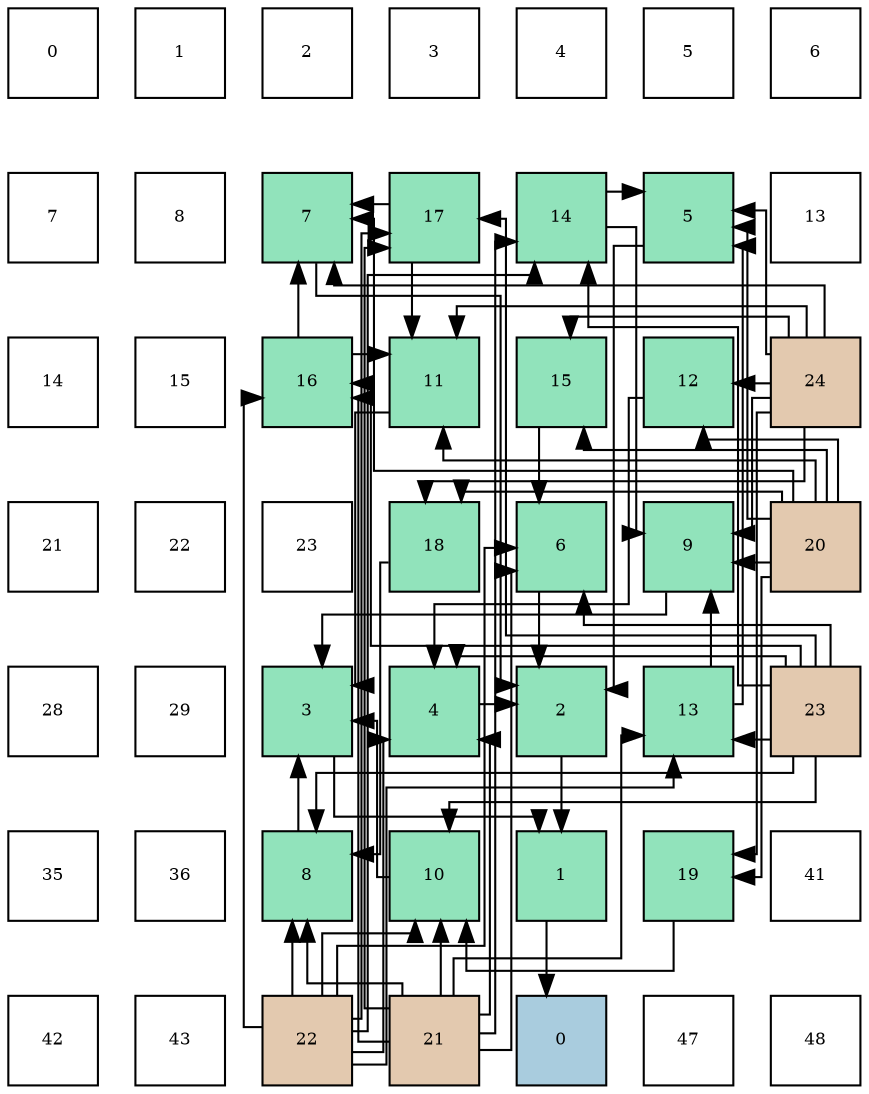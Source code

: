 digraph layout{
 rankdir=TB;
 splines=ortho;
 node [style=filled shape=square fixedsize=true width=0.6];
0[label="0", fontsize=8, fillcolor="#ffffff"];
1[label="1", fontsize=8, fillcolor="#ffffff"];
2[label="2", fontsize=8, fillcolor="#ffffff"];
3[label="3", fontsize=8, fillcolor="#ffffff"];
4[label="4", fontsize=8, fillcolor="#ffffff"];
5[label="5", fontsize=8, fillcolor="#ffffff"];
6[label="6", fontsize=8, fillcolor="#ffffff"];
7[label="7", fontsize=8, fillcolor="#ffffff"];
8[label="8", fontsize=8, fillcolor="#ffffff"];
9[label="7", fontsize=8, fillcolor="#91e3bb"];
10[label="17", fontsize=8, fillcolor="#91e3bb"];
11[label="14", fontsize=8, fillcolor="#91e3bb"];
12[label="5", fontsize=8, fillcolor="#91e3bb"];
13[label="13", fontsize=8, fillcolor="#ffffff"];
14[label="14", fontsize=8, fillcolor="#ffffff"];
15[label="15", fontsize=8, fillcolor="#ffffff"];
16[label="16", fontsize=8, fillcolor="#91e3bb"];
17[label="11", fontsize=8, fillcolor="#91e3bb"];
18[label="15", fontsize=8, fillcolor="#91e3bb"];
19[label="12", fontsize=8, fillcolor="#91e3bb"];
20[label="24", fontsize=8, fillcolor="#e3c9af"];
21[label="21", fontsize=8, fillcolor="#ffffff"];
22[label="22", fontsize=8, fillcolor="#ffffff"];
23[label="23", fontsize=8, fillcolor="#ffffff"];
24[label="18", fontsize=8, fillcolor="#91e3bb"];
25[label="6", fontsize=8, fillcolor="#91e3bb"];
26[label="9", fontsize=8, fillcolor="#91e3bb"];
27[label="20", fontsize=8, fillcolor="#e3c9af"];
28[label="28", fontsize=8, fillcolor="#ffffff"];
29[label="29", fontsize=8, fillcolor="#ffffff"];
30[label="3", fontsize=8, fillcolor="#91e3bb"];
31[label="4", fontsize=8, fillcolor="#91e3bb"];
32[label="2", fontsize=8, fillcolor="#91e3bb"];
33[label="13", fontsize=8, fillcolor="#91e3bb"];
34[label="23", fontsize=8, fillcolor="#e3c9af"];
35[label="35", fontsize=8, fillcolor="#ffffff"];
36[label="36", fontsize=8, fillcolor="#ffffff"];
37[label="8", fontsize=8, fillcolor="#91e3bb"];
38[label="10", fontsize=8, fillcolor="#91e3bb"];
39[label="1", fontsize=8, fillcolor="#91e3bb"];
40[label="19", fontsize=8, fillcolor="#91e3bb"];
41[label="41", fontsize=8, fillcolor="#ffffff"];
42[label="42", fontsize=8, fillcolor="#ffffff"];
43[label="43", fontsize=8, fillcolor="#ffffff"];
44[label="22", fontsize=8, fillcolor="#e3c9af"];
45[label="21", fontsize=8, fillcolor="#e3c9af"];
46[label="0", fontsize=8, fillcolor="#a9ccde"];
47[label="47", fontsize=8, fillcolor="#ffffff"];
48[label="48", fontsize=8, fillcolor="#ffffff"];
edge [constraint=false, style=vis];39 -> 46;
32 -> 39;
30 -> 39;
31 -> 32;
12 -> 32;
25 -> 32;
9 -> 32;
37 -> 30;
26 -> 30;
38 -> 30;
17 -> 30;
19 -> 31;
45 -> 31;
44 -> 31;
34 -> 31;
33 -> 12;
11 -> 12;
27 -> 12;
20 -> 12;
18 -> 25;
45 -> 25;
44 -> 25;
34 -> 25;
16 -> 9;
10 -> 9;
27 -> 9;
20 -> 9;
24 -> 37;
45 -> 37;
44 -> 37;
34 -> 37;
33 -> 26;
11 -> 26;
27 -> 26;
20 -> 26;
40 -> 38;
45 -> 38;
44 -> 38;
34 -> 38;
16 -> 17;
10 -> 17;
27 -> 17;
20 -> 17;
27 -> 19;
20 -> 19;
45 -> 33;
44 -> 33;
34 -> 33;
45 -> 11;
44 -> 11;
34 -> 11;
27 -> 18;
20 -> 18;
45 -> 16;
44 -> 16;
34 -> 16;
45 -> 10;
44 -> 10;
34 -> 10;
27 -> 24;
20 -> 24;
27 -> 40;
20 -> 40;
edge [constraint=true, style=invis];
0 -> 7 -> 14 -> 21 -> 28 -> 35 -> 42;
1 -> 8 -> 15 -> 22 -> 29 -> 36 -> 43;
2 -> 9 -> 16 -> 23 -> 30 -> 37 -> 44;
3 -> 10 -> 17 -> 24 -> 31 -> 38 -> 45;
4 -> 11 -> 18 -> 25 -> 32 -> 39 -> 46;
5 -> 12 -> 19 -> 26 -> 33 -> 40 -> 47;
6 -> 13 -> 20 -> 27 -> 34 -> 41 -> 48;
rank = same {0 -> 1 -> 2 -> 3 -> 4 -> 5 -> 6};
rank = same {7 -> 8 -> 9 -> 10 -> 11 -> 12 -> 13};
rank = same {14 -> 15 -> 16 -> 17 -> 18 -> 19 -> 20};
rank = same {21 -> 22 -> 23 -> 24 -> 25 -> 26 -> 27};
rank = same {28 -> 29 -> 30 -> 31 -> 32 -> 33 -> 34};
rank = same {35 -> 36 -> 37 -> 38 -> 39 -> 40 -> 41};
rank = same {42 -> 43 -> 44 -> 45 -> 46 -> 47 -> 48};
}